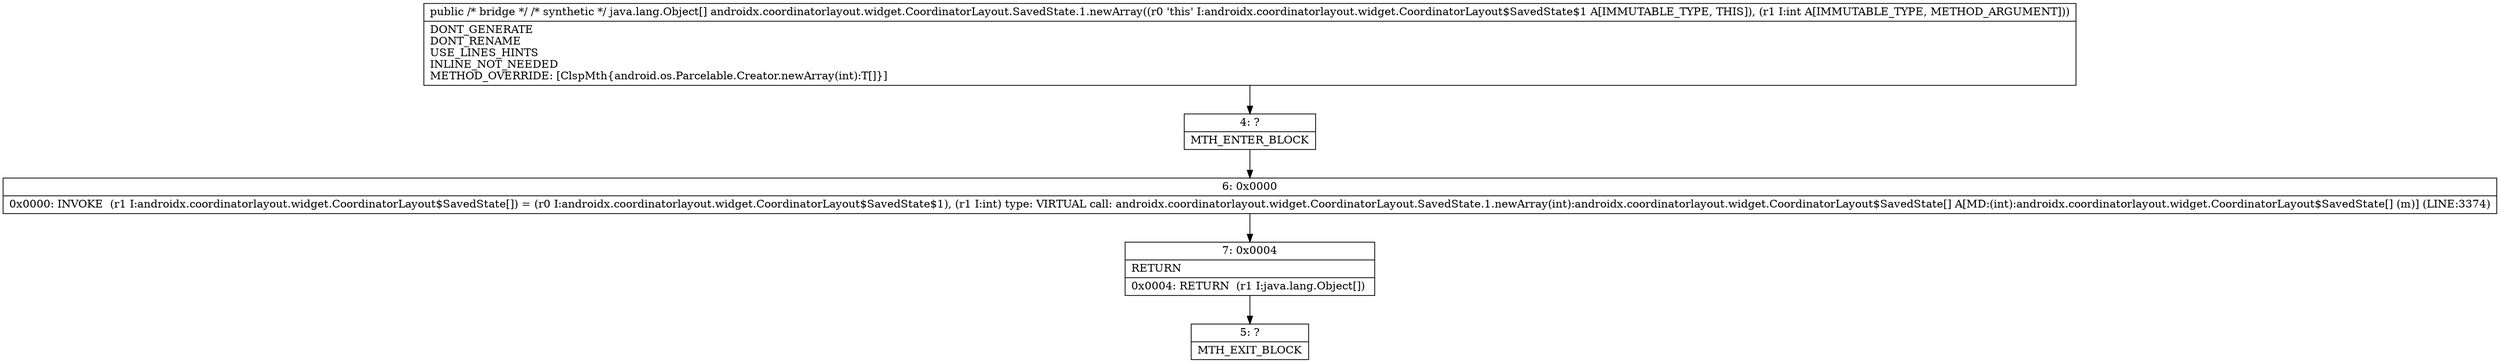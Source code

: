 digraph "CFG forandroidx.coordinatorlayout.widget.CoordinatorLayout.SavedState.1.newArray(I)[Ljava\/lang\/Object;" {
Node_4 [shape=record,label="{4\:\ ?|MTH_ENTER_BLOCK\l}"];
Node_6 [shape=record,label="{6\:\ 0x0000|0x0000: INVOKE  (r1 I:androidx.coordinatorlayout.widget.CoordinatorLayout$SavedState[]) = (r0 I:androidx.coordinatorlayout.widget.CoordinatorLayout$SavedState$1), (r1 I:int) type: VIRTUAL call: androidx.coordinatorlayout.widget.CoordinatorLayout.SavedState.1.newArray(int):androidx.coordinatorlayout.widget.CoordinatorLayout$SavedState[] A[MD:(int):androidx.coordinatorlayout.widget.CoordinatorLayout$SavedState[] (m)] (LINE:3374)\l}"];
Node_7 [shape=record,label="{7\:\ 0x0004|RETURN\l|0x0004: RETURN  (r1 I:java.lang.Object[]) \l}"];
Node_5 [shape=record,label="{5\:\ ?|MTH_EXIT_BLOCK\l}"];
MethodNode[shape=record,label="{public \/* bridge *\/ \/* synthetic *\/ java.lang.Object[] androidx.coordinatorlayout.widget.CoordinatorLayout.SavedState.1.newArray((r0 'this' I:androidx.coordinatorlayout.widget.CoordinatorLayout$SavedState$1 A[IMMUTABLE_TYPE, THIS]), (r1 I:int A[IMMUTABLE_TYPE, METHOD_ARGUMENT]))  | DONT_GENERATE\lDONT_RENAME\lUSE_LINES_HINTS\lINLINE_NOT_NEEDED\lMETHOD_OVERRIDE: [ClspMth\{android.os.Parcelable.Creator.newArray(int):T[]\}]\l}"];
MethodNode -> Node_4;Node_4 -> Node_6;
Node_6 -> Node_7;
Node_7 -> Node_5;
}

